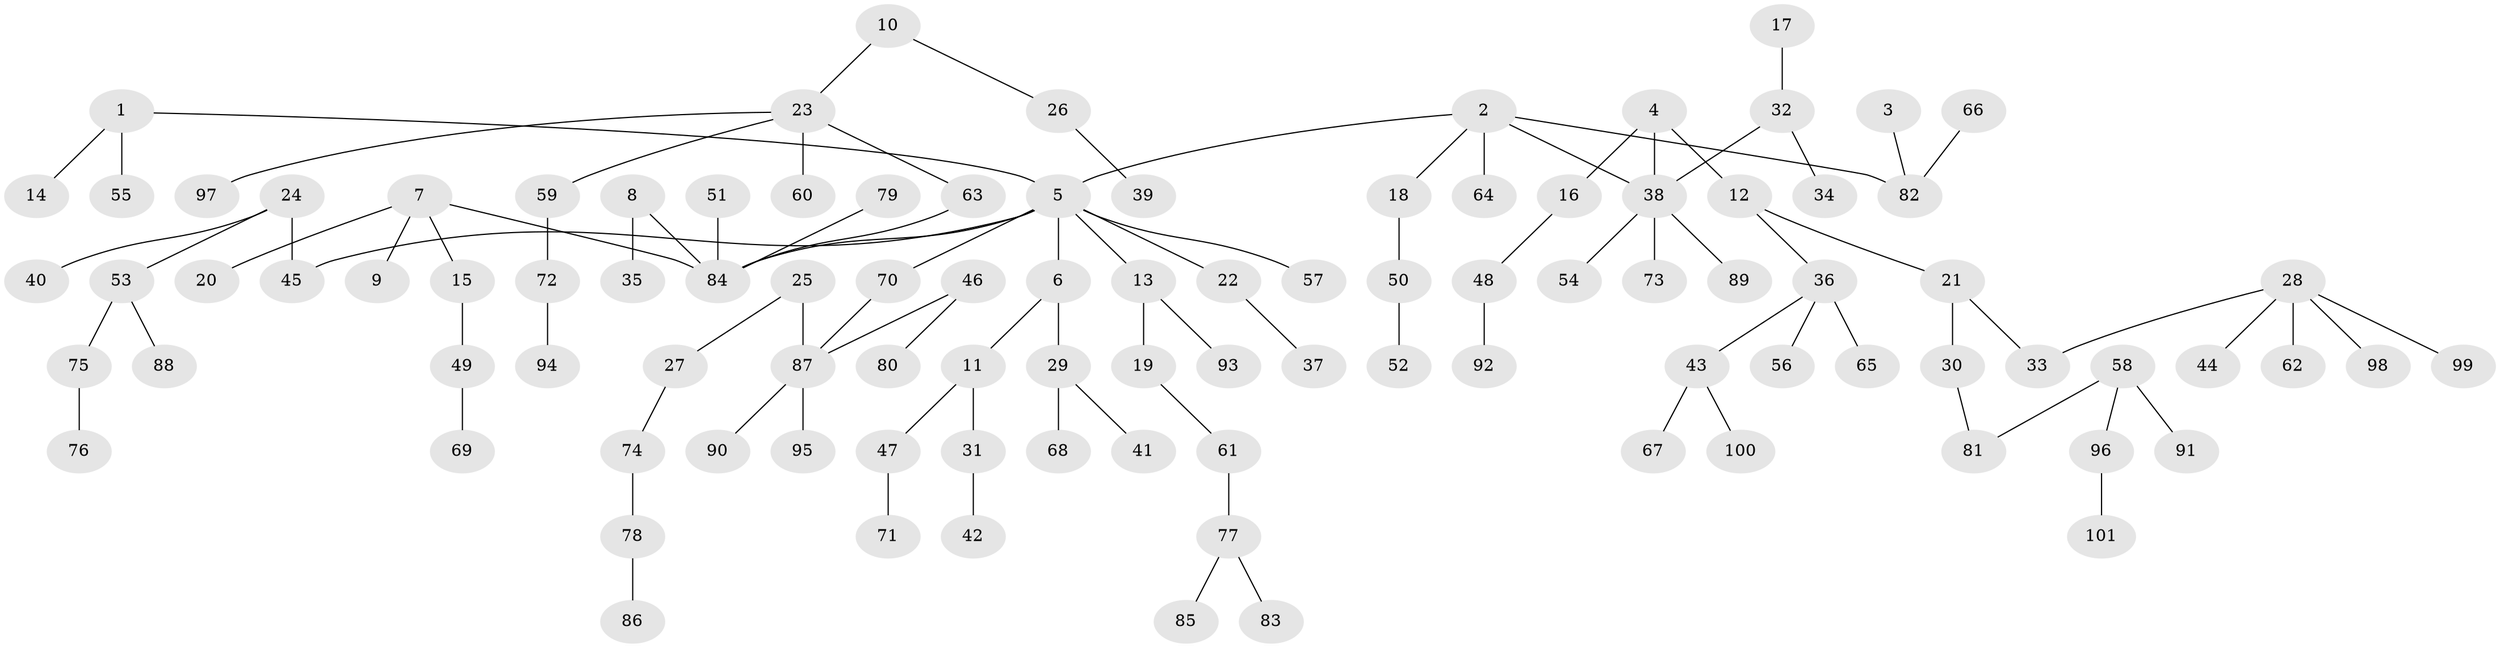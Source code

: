 // original degree distribution, {3: 0.18055555555555555, 10: 0.006944444444444444, 2: 0.25, 7: 0.013888888888888888, 5: 0.013888888888888888, 4: 0.034722222222222224, 1: 0.4861111111111111, 6: 0.013888888888888888}
// Generated by graph-tools (version 1.1) at 2025/37/03/04/25 23:37:25]
// undirected, 101 vertices, 100 edges
graph export_dot {
  node [color=gray90,style=filled];
  1;
  2;
  3;
  4;
  5;
  6;
  7;
  8;
  9;
  10;
  11;
  12;
  13;
  14;
  15;
  16;
  17;
  18;
  19;
  20;
  21;
  22;
  23;
  24;
  25;
  26;
  27;
  28;
  29;
  30;
  31;
  32;
  33;
  34;
  35;
  36;
  37;
  38;
  39;
  40;
  41;
  42;
  43;
  44;
  45;
  46;
  47;
  48;
  49;
  50;
  51;
  52;
  53;
  54;
  55;
  56;
  57;
  58;
  59;
  60;
  61;
  62;
  63;
  64;
  65;
  66;
  67;
  68;
  69;
  70;
  71;
  72;
  73;
  74;
  75;
  76;
  77;
  78;
  79;
  80;
  81;
  82;
  83;
  84;
  85;
  86;
  87;
  88;
  89;
  90;
  91;
  92;
  93;
  94;
  95;
  96;
  97;
  98;
  99;
  100;
  101;
  1 -- 5 [weight=1.0];
  1 -- 14 [weight=1.0];
  1 -- 55 [weight=1.0];
  2 -- 5 [weight=1.0];
  2 -- 18 [weight=1.0];
  2 -- 38 [weight=1.0];
  2 -- 64 [weight=1.0];
  2 -- 82 [weight=1.0];
  3 -- 82 [weight=1.0];
  4 -- 12 [weight=1.0];
  4 -- 16 [weight=1.0];
  4 -- 38 [weight=1.0];
  5 -- 6 [weight=1.0];
  5 -- 13 [weight=1.0];
  5 -- 22 [weight=1.0];
  5 -- 45 [weight=1.0];
  5 -- 57 [weight=1.0];
  5 -- 70 [weight=1.0];
  5 -- 84 [weight=1.0];
  6 -- 11 [weight=1.0];
  6 -- 29 [weight=1.0];
  7 -- 9 [weight=1.0];
  7 -- 15 [weight=1.0];
  7 -- 20 [weight=1.0];
  7 -- 84 [weight=1.0];
  8 -- 35 [weight=1.0];
  8 -- 84 [weight=1.0];
  10 -- 23 [weight=1.0];
  10 -- 26 [weight=1.0];
  11 -- 31 [weight=1.0];
  11 -- 47 [weight=1.0];
  12 -- 21 [weight=1.0];
  12 -- 36 [weight=1.0];
  13 -- 19 [weight=1.0];
  13 -- 93 [weight=1.0];
  15 -- 49 [weight=1.0];
  16 -- 48 [weight=1.0];
  17 -- 32 [weight=1.0];
  18 -- 50 [weight=1.0];
  19 -- 61 [weight=1.0];
  21 -- 30 [weight=1.0];
  21 -- 33 [weight=1.0];
  22 -- 37 [weight=1.0];
  23 -- 59 [weight=1.0];
  23 -- 60 [weight=1.0];
  23 -- 63 [weight=1.0];
  23 -- 97 [weight=1.0];
  24 -- 40 [weight=1.0];
  24 -- 45 [weight=1.0];
  24 -- 53 [weight=1.0];
  25 -- 27 [weight=1.0];
  25 -- 87 [weight=1.0];
  26 -- 39 [weight=1.0];
  27 -- 74 [weight=1.0];
  28 -- 33 [weight=1.0];
  28 -- 44 [weight=1.0];
  28 -- 62 [weight=1.0];
  28 -- 98 [weight=1.0];
  28 -- 99 [weight=1.0];
  29 -- 41 [weight=1.0];
  29 -- 68 [weight=1.0];
  30 -- 81 [weight=1.0];
  31 -- 42 [weight=1.0];
  32 -- 34 [weight=1.0];
  32 -- 38 [weight=1.0];
  36 -- 43 [weight=1.0];
  36 -- 56 [weight=1.0];
  36 -- 65 [weight=1.0];
  38 -- 54 [weight=1.0];
  38 -- 73 [weight=1.0];
  38 -- 89 [weight=1.0];
  43 -- 67 [weight=1.0];
  43 -- 100 [weight=1.0];
  46 -- 80 [weight=1.0];
  46 -- 87 [weight=1.0];
  47 -- 71 [weight=1.0];
  48 -- 92 [weight=1.0];
  49 -- 69 [weight=1.0];
  50 -- 52 [weight=1.0];
  51 -- 84 [weight=1.0];
  53 -- 75 [weight=1.0];
  53 -- 88 [weight=1.0];
  58 -- 81 [weight=1.0];
  58 -- 91 [weight=1.0];
  58 -- 96 [weight=1.0];
  59 -- 72 [weight=1.0];
  61 -- 77 [weight=1.0];
  63 -- 84 [weight=1.0];
  66 -- 82 [weight=1.0];
  70 -- 87 [weight=1.0];
  72 -- 94 [weight=1.0];
  74 -- 78 [weight=1.0];
  75 -- 76 [weight=1.0];
  77 -- 83 [weight=1.0];
  77 -- 85 [weight=1.0];
  78 -- 86 [weight=1.0];
  79 -- 84 [weight=1.0];
  87 -- 90 [weight=1.0];
  87 -- 95 [weight=1.0];
  96 -- 101 [weight=1.0];
}
